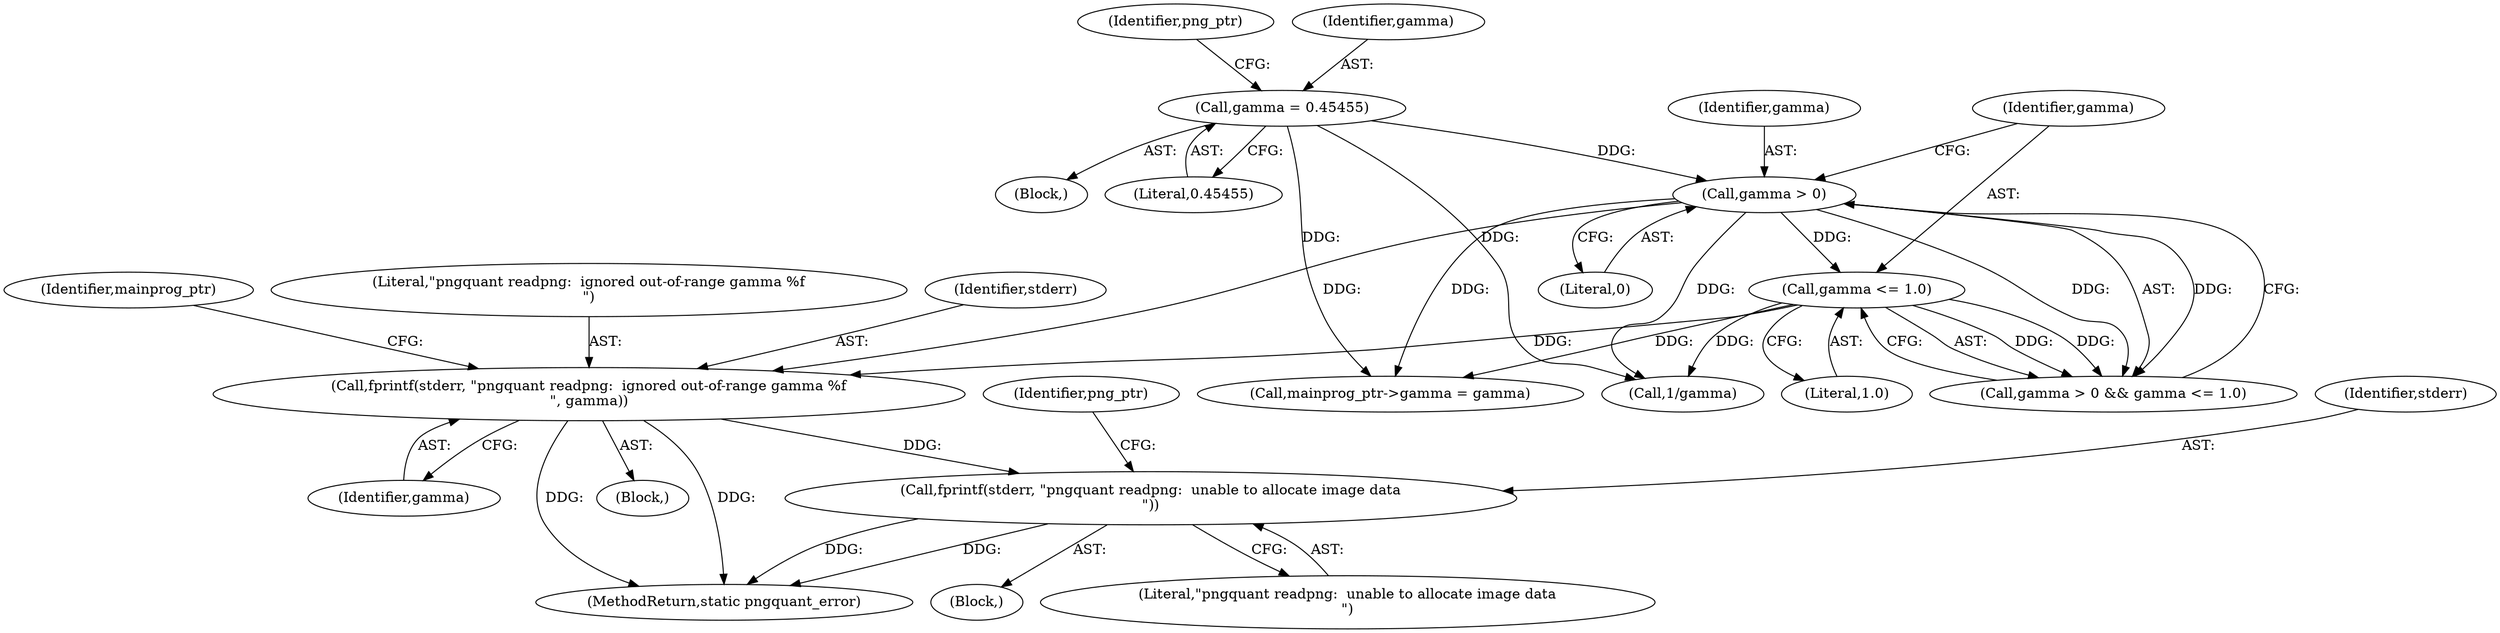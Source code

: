 digraph "0_pngquant_b7c217680cda02dddced245d237ebe8c383be285@API" {
"1000303" [label="(Call,fprintf(stderr, \"pngquant readpng:  ignored out-of-range gamma %f\n\", gamma))"];
"1000284" [label="(Call,gamma > 0)"];
"1000256" [label="(Call,gamma = 0.45455)"];
"1000287" [label="(Call,gamma <= 1.0)"];
"1000366" [label="(Call,fprintf(stderr, \"pngquant readpng:  unable to allocate image data\n\"))"];
"1000306" [label="(Identifier,gamma)"];
"1000287" [label="(Call,gamma <= 1.0)"];
"1000368" [label="(Literal,\"pngquant readpng:  unable to allocate image data\n\")"];
"1000371" [label="(Identifier,png_ptr)"];
"1000573" [label="(Call,1/gamma)"];
"1000309" [label="(Identifier,mainprog_ptr)"];
"1000261" [label="(Identifier,png_ptr)"];
"1000689" [label="(MethodReturn,static pngquant_error)"];
"1000256" [label="(Call,gamma = 0.45455)"];
"1000365" [label="(Block,)"];
"1000302" [label="(Block,)"];
"1000320" [label="(Call,mainprog_ptr->gamma = gamma)"];
"1000367" [label="(Identifier,stderr)"];
"1000366" [label="(Call,fprintf(stderr, \"pngquant readpng:  unable to allocate image data\n\"))"];
"1000257" [label="(Identifier,gamma)"];
"1000284" [label="(Call,gamma > 0)"];
"1000285" [label="(Identifier,gamma)"];
"1000288" [label="(Identifier,gamma)"];
"1000305" [label="(Literal,\"pngquant readpng:  ignored out-of-range gamma %f\n\")"];
"1000289" [label="(Literal,1.0)"];
"1000258" [label="(Literal,0.45455)"];
"1000303" [label="(Call,fprintf(stderr, \"pngquant readpng:  ignored out-of-range gamma %f\n\", gamma))"];
"1000304" [label="(Identifier,stderr)"];
"1000286" [label="(Literal,0)"];
"1000283" [label="(Call,gamma > 0 && gamma <= 1.0)"];
"1000124" [label="(Block,)"];
"1000303" -> "1000302"  [label="AST: "];
"1000303" -> "1000306"  [label="CFG: "];
"1000304" -> "1000303"  [label="AST: "];
"1000305" -> "1000303"  [label="AST: "];
"1000306" -> "1000303"  [label="AST: "];
"1000309" -> "1000303"  [label="CFG: "];
"1000303" -> "1000689"  [label="DDG: "];
"1000303" -> "1000689"  [label="DDG: "];
"1000284" -> "1000303"  [label="DDG: "];
"1000287" -> "1000303"  [label="DDG: "];
"1000303" -> "1000366"  [label="DDG: "];
"1000284" -> "1000283"  [label="AST: "];
"1000284" -> "1000286"  [label="CFG: "];
"1000285" -> "1000284"  [label="AST: "];
"1000286" -> "1000284"  [label="AST: "];
"1000288" -> "1000284"  [label="CFG: "];
"1000283" -> "1000284"  [label="CFG: "];
"1000284" -> "1000283"  [label="DDG: "];
"1000284" -> "1000283"  [label="DDG: "];
"1000256" -> "1000284"  [label="DDG: "];
"1000284" -> "1000287"  [label="DDG: "];
"1000284" -> "1000320"  [label="DDG: "];
"1000284" -> "1000573"  [label="DDG: "];
"1000256" -> "1000124"  [label="AST: "];
"1000256" -> "1000258"  [label="CFG: "];
"1000257" -> "1000256"  [label="AST: "];
"1000258" -> "1000256"  [label="AST: "];
"1000261" -> "1000256"  [label="CFG: "];
"1000256" -> "1000320"  [label="DDG: "];
"1000256" -> "1000573"  [label="DDG: "];
"1000287" -> "1000283"  [label="AST: "];
"1000287" -> "1000289"  [label="CFG: "];
"1000288" -> "1000287"  [label="AST: "];
"1000289" -> "1000287"  [label="AST: "];
"1000283" -> "1000287"  [label="CFG: "];
"1000287" -> "1000283"  [label="DDG: "];
"1000287" -> "1000283"  [label="DDG: "];
"1000287" -> "1000320"  [label="DDG: "];
"1000287" -> "1000573"  [label="DDG: "];
"1000366" -> "1000365"  [label="AST: "];
"1000366" -> "1000368"  [label="CFG: "];
"1000367" -> "1000366"  [label="AST: "];
"1000368" -> "1000366"  [label="AST: "];
"1000371" -> "1000366"  [label="CFG: "];
"1000366" -> "1000689"  [label="DDG: "];
"1000366" -> "1000689"  [label="DDG: "];
}
